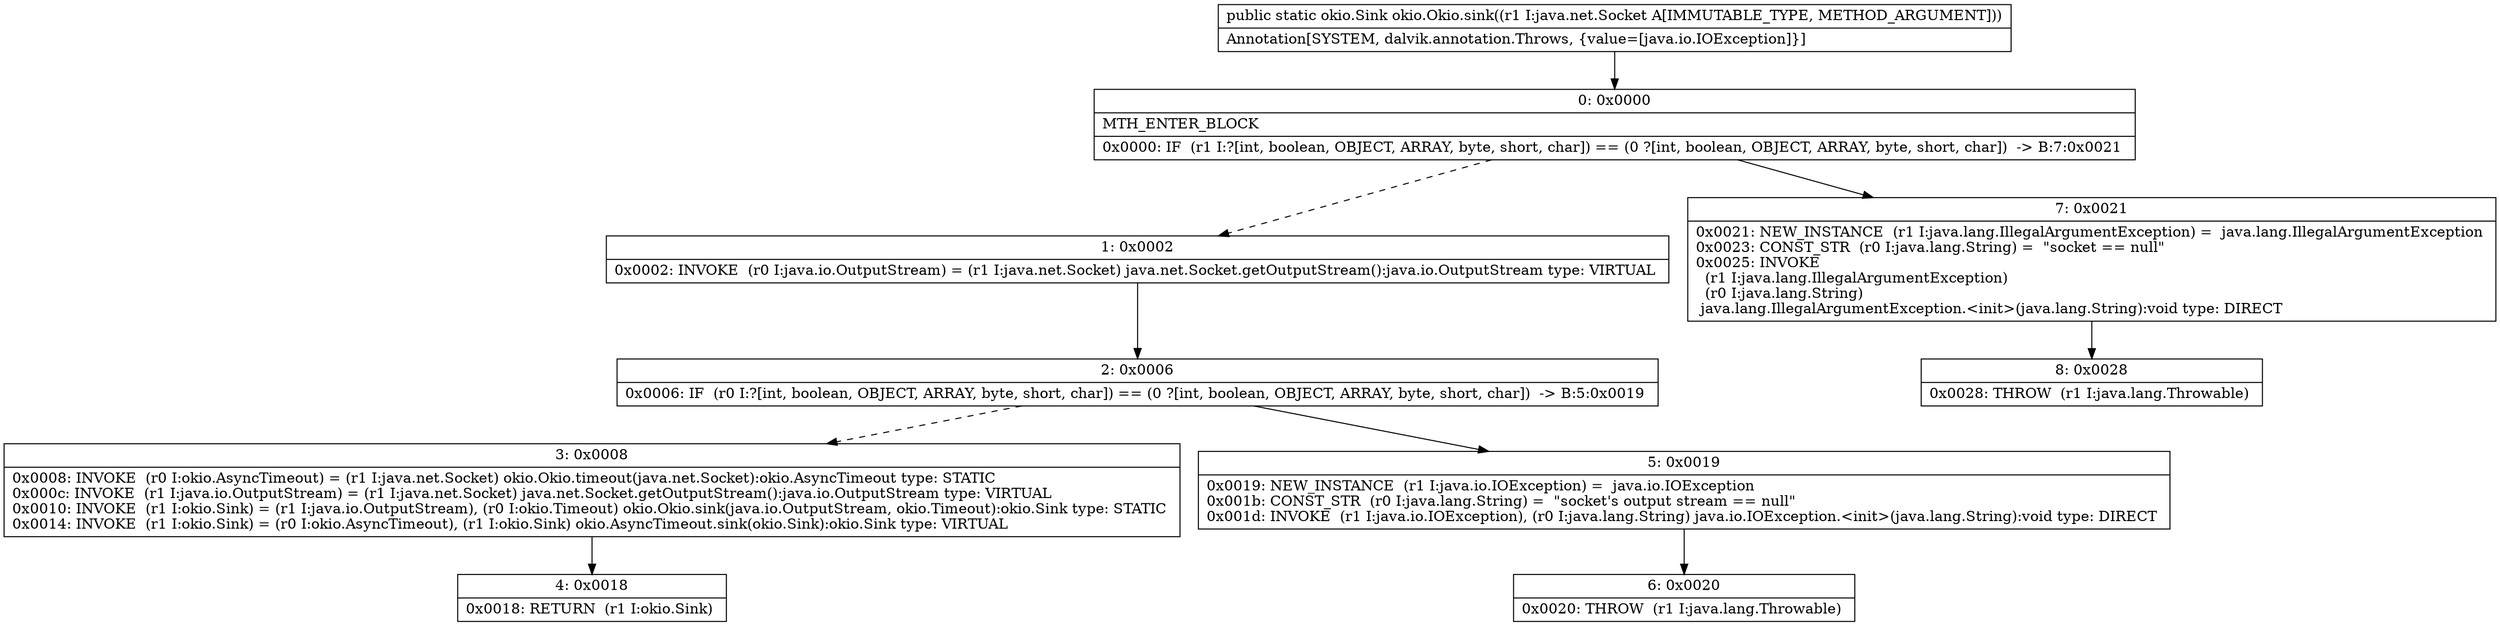 digraph "CFG forokio.Okio.sink(Ljava\/net\/Socket;)Lokio\/Sink;" {
Node_0 [shape=record,label="{0\:\ 0x0000|MTH_ENTER_BLOCK\l|0x0000: IF  (r1 I:?[int, boolean, OBJECT, ARRAY, byte, short, char]) == (0 ?[int, boolean, OBJECT, ARRAY, byte, short, char])  \-\> B:7:0x0021 \l}"];
Node_1 [shape=record,label="{1\:\ 0x0002|0x0002: INVOKE  (r0 I:java.io.OutputStream) = (r1 I:java.net.Socket) java.net.Socket.getOutputStream():java.io.OutputStream type: VIRTUAL \l}"];
Node_2 [shape=record,label="{2\:\ 0x0006|0x0006: IF  (r0 I:?[int, boolean, OBJECT, ARRAY, byte, short, char]) == (0 ?[int, boolean, OBJECT, ARRAY, byte, short, char])  \-\> B:5:0x0019 \l}"];
Node_3 [shape=record,label="{3\:\ 0x0008|0x0008: INVOKE  (r0 I:okio.AsyncTimeout) = (r1 I:java.net.Socket) okio.Okio.timeout(java.net.Socket):okio.AsyncTimeout type: STATIC \l0x000c: INVOKE  (r1 I:java.io.OutputStream) = (r1 I:java.net.Socket) java.net.Socket.getOutputStream():java.io.OutputStream type: VIRTUAL \l0x0010: INVOKE  (r1 I:okio.Sink) = (r1 I:java.io.OutputStream), (r0 I:okio.Timeout) okio.Okio.sink(java.io.OutputStream, okio.Timeout):okio.Sink type: STATIC \l0x0014: INVOKE  (r1 I:okio.Sink) = (r0 I:okio.AsyncTimeout), (r1 I:okio.Sink) okio.AsyncTimeout.sink(okio.Sink):okio.Sink type: VIRTUAL \l}"];
Node_4 [shape=record,label="{4\:\ 0x0018|0x0018: RETURN  (r1 I:okio.Sink) \l}"];
Node_5 [shape=record,label="{5\:\ 0x0019|0x0019: NEW_INSTANCE  (r1 I:java.io.IOException) =  java.io.IOException \l0x001b: CONST_STR  (r0 I:java.lang.String) =  \"socket's output stream == null\" \l0x001d: INVOKE  (r1 I:java.io.IOException), (r0 I:java.lang.String) java.io.IOException.\<init\>(java.lang.String):void type: DIRECT \l}"];
Node_6 [shape=record,label="{6\:\ 0x0020|0x0020: THROW  (r1 I:java.lang.Throwable) \l}"];
Node_7 [shape=record,label="{7\:\ 0x0021|0x0021: NEW_INSTANCE  (r1 I:java.lang.IllegalArgumentException) =  java.lang.IllegalArgumentException \l0x0023: CONST_STR  (r0 I:java.lang.String) =  \"socket == null\" \l0x0025: INVOKE  \l  (r1 I:java.lang.IllegalArgumentException)\l  (r0 I:java.lang.String)\l java.lang.IllegalArgumentException.\<init\>(java.lang.String):void type: DIRECT \l}"];
Node_8 [shape=record,label="{8\:\ 0x0028|0x0028: THROW  (r1 I:java.lang.Throwable) \l}"];
MethodNode[shape=record,label="{public static okio.Sink okio.Okio.sink((r1 I:java.net.Socket A[IMMUTABLE_TYPE, METHOD_ARGUMENT]))  | Annotation[SYSTEM, dalvik.annotation.Throws, \{value=[java.io.IOException]\}]\l}"];
MethodNode -> Node_0;
Node_0 -> Node_1[style=dashed];
Node_0 -> Node_7;
Node_1 -> Node_2;
Node_2 -> Node_3[style=dashed];
Node_2 -> Node_5;
Node_3 -> Node_4;
Node_5 -> Node_6;
Node_7 -> Node_8;
}

